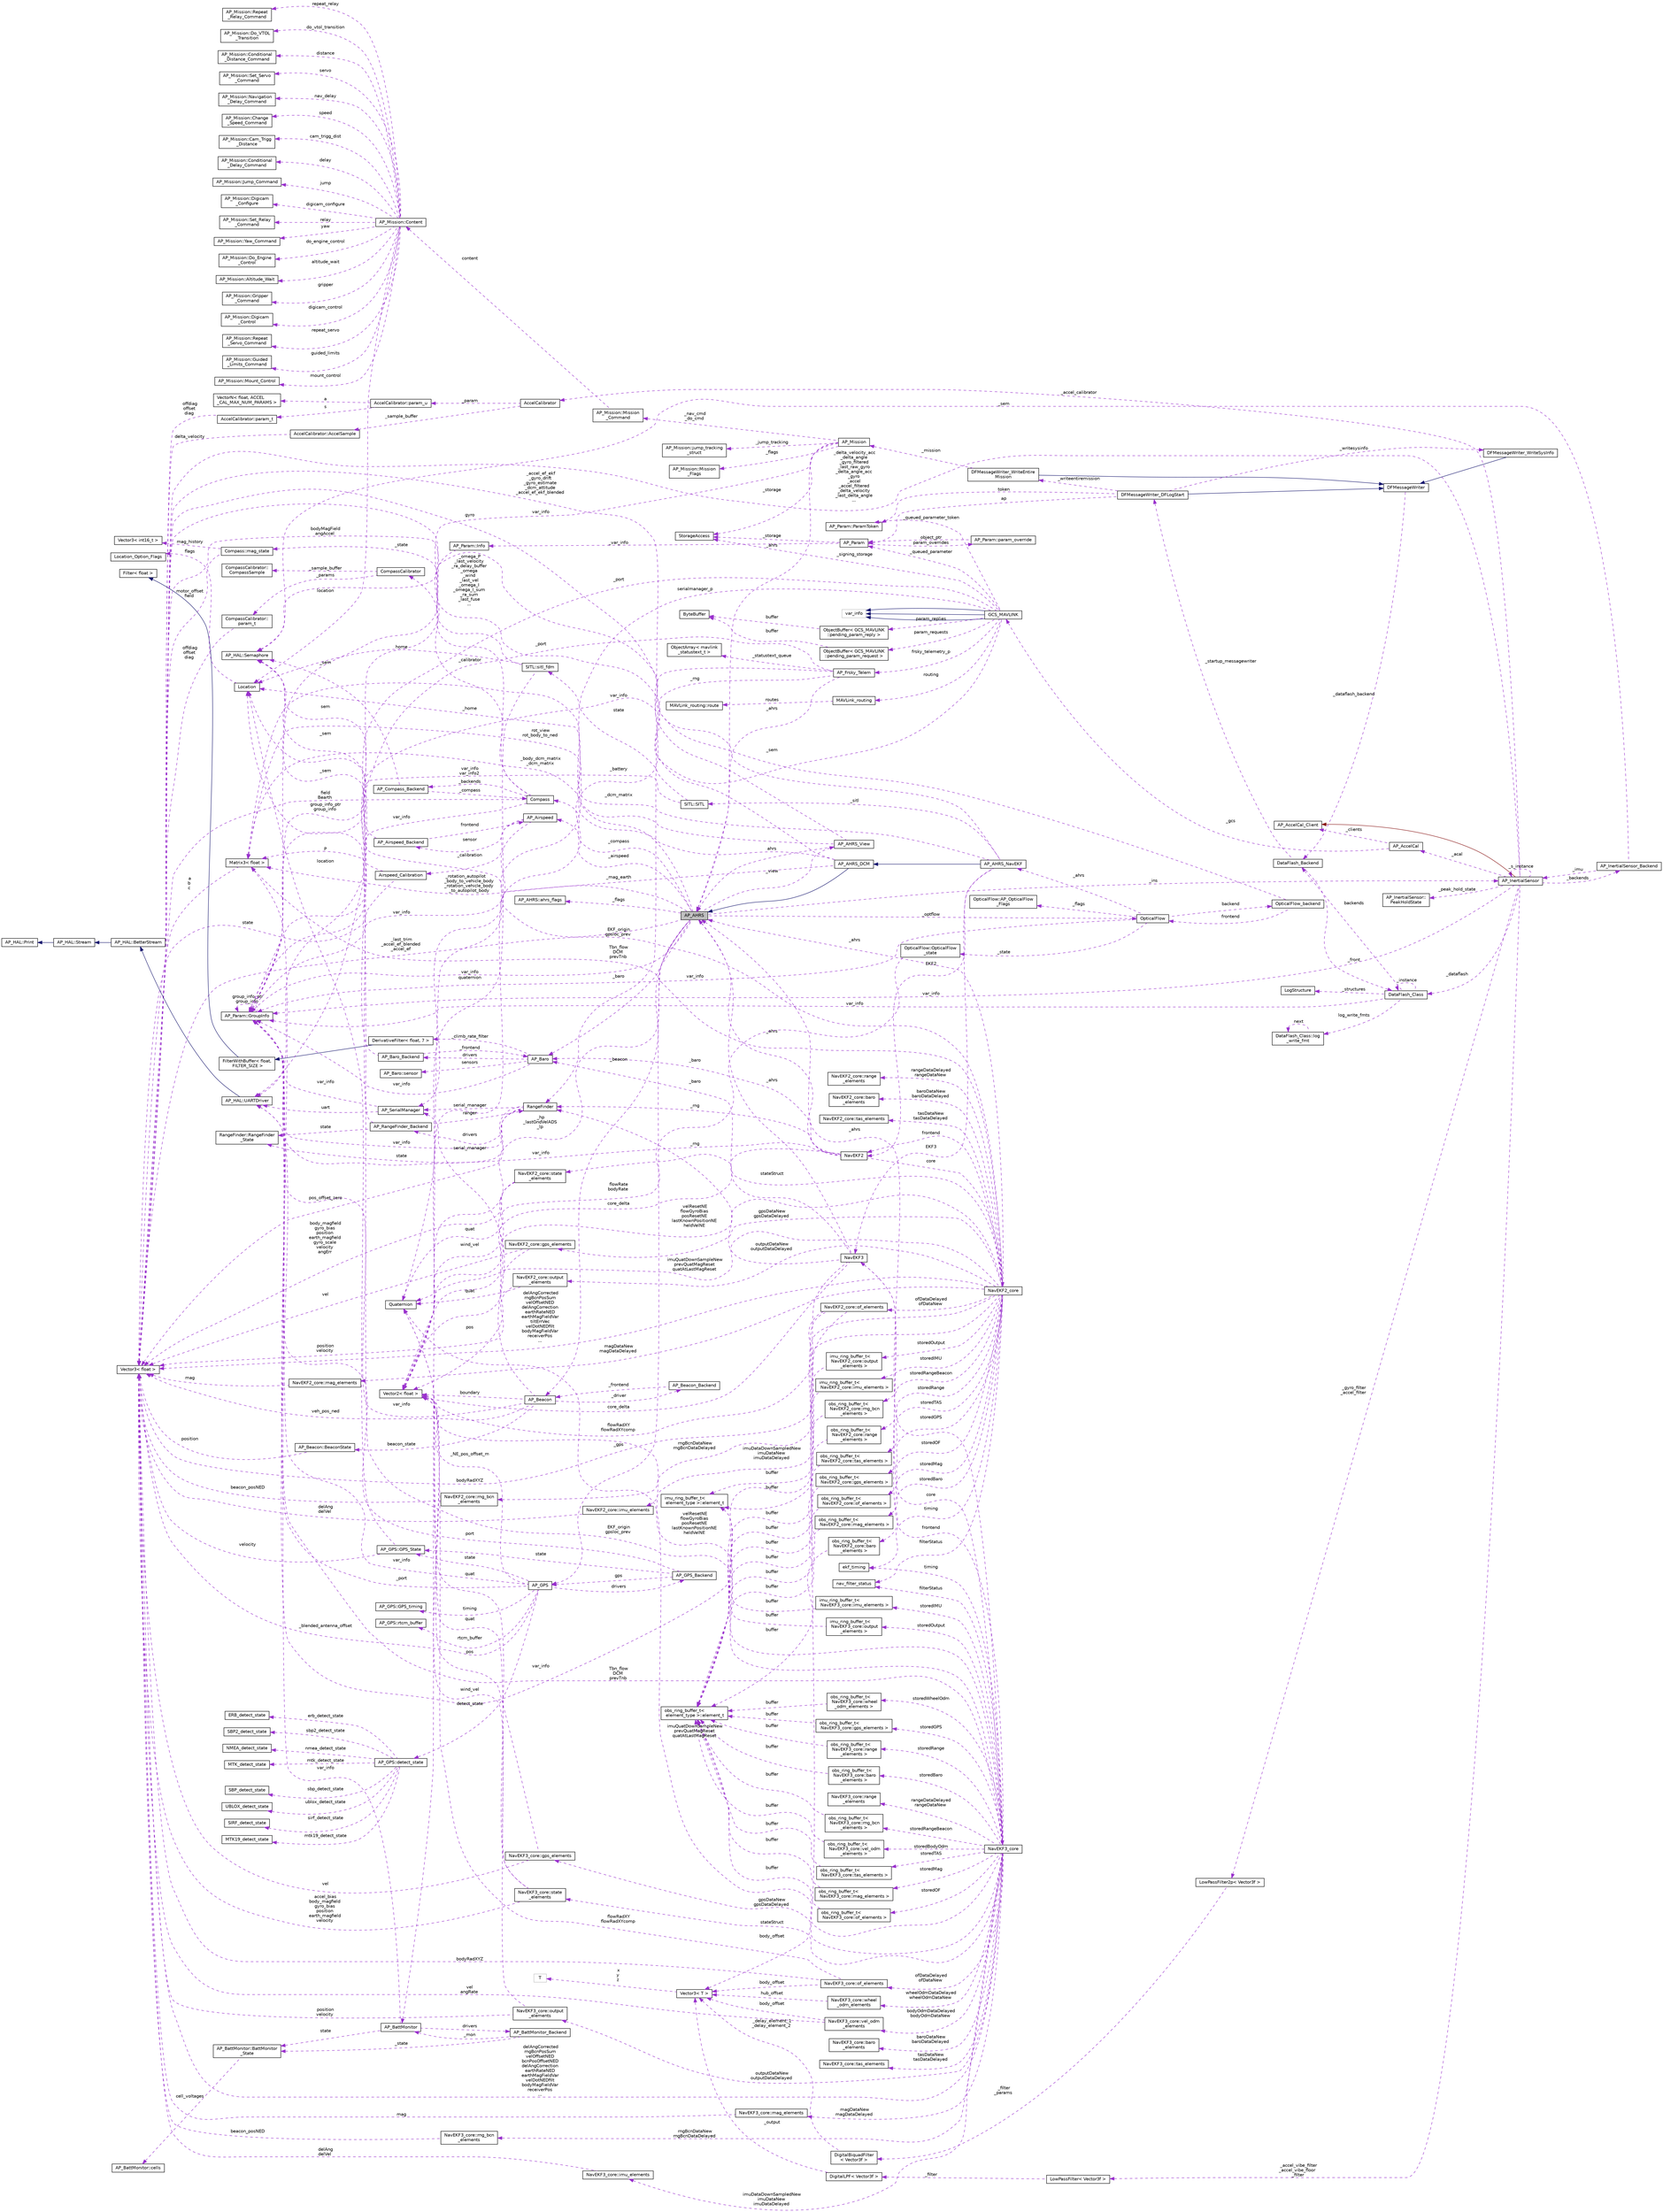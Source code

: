 digraph "AP_AHRS"
{
 // INTERACTIVE_SVG=YES
  edge [fontname="Helvetica",fontsize="10",labelfontname="Helvetica",labelfontsize="10"];
  node [fontname="Helvetica",fontsize="10",shape=record];
  rankdir="LR";
  Node1 [label="AP_AHRS",height=0.2,width=0.4,color="black", fillcolor="grey75", style="filled", fontcolor="black"];
  Node2 -> Node1 [dir="back",color="darkorchid3",fontsize="10",style="dashed",label=" _rotation_autopilot\l_body_to_vehicle_body\n_rotation_vehicle_body\l_to_autopilot_body" ,fontname="Helvetica"];
  Node2 [label="Matrix3\< float \>",height=0.2,width=0.4,color="black", fillcolor="white", style="filled",URL="$classMatrix3.html"];
  Node3 -> Node2 [dir="back",color="darkorchid3",fontsize="10",style="dashed",label=" a\nb\nc" ,fontname="Helvetica"];
  Node3 [label="Vector3\< float \>",height=0.2,width=0.4,color="black", fillcolor="white", style="filled",URL="$classVector3.html"];
  Node4 -> Node1 [dir="back",color="darkorchid3",fontsize="10",style="dashed",label=" _flags" ,fontname="Helvetica"];
  Node4 [label="AP_AHRS::ahrs_flags",height=0.2,width=0.4,color="black", fillcolor="white", style="filled",URL="$structAP__AHRS_1_1ahrs__flags.html"];
  Node5 -> Node1 [dir="back",color="darkorchid3",fontsize="10",style="dashed",label=" _baro" ,fontname="Helvetica"];
  Node5 [label="AP_Baro",height=0.2,width=0.4,color="black", fillcolor="white", style="filled",URL="$classAP__Baro.html"];
  Node6 -> Node5 [dir="back",color="darkorchid3",fontsize="10",style="dashed",label=" sensors" ,fontname="Helvetica"];
  Node6 [label="AP_Baro::sensor",height=0.2,width=0.4,color="black", fillcolor="white", style="filled",URL="$structAP__Baro_1_1sensor.html"];
  Node7 -> Node5 [dir="back",color="darkorchid3",fontsize="10",style="dashed",label=" _climb_rate_filter" ,fontname="Helvetica"];
  Node7 [label="DerivativeFilter\< float, 7 \>",height=0.2,width=0.4,color="black", fillcolor="white", style="filled",URL="$classDerivativeFilter.html"];
  Node8 -> Node7 [dir="back",color="midnightblue",fontsize="10",style="solid",fontname="Helvetica"];
  Node8 [label="FilterWithBuffer\< float,\l FILTER_SIZE \>",height=0.2,width=0.4,color="black", fillcolor="white", style="filled",URL="$classFilterWithBuffer.html"];
  Node9 -> Node8 [dir="back",color="midnightblue",fontsize="10",style="solid",fontname="Helvetica"];
  Node9 [label="Filter\< float \>",height=0.2,width=0.4,color="black", fillcolor="white", style="filled",URL="$classFilter.html"];
  Node10 -> Node5 [dir="back",color="darkorchid3",fontsize="10",style="dashed",label=" var_info" ,fontname="Helvetica"];
  Node10 [label="AP_Param::GroupInfo",height=0.2,width=0.4,color="black", fillcolor="white", style="filled",URL="$structAP__Param_1_1GroupInfo.html"];
  Node10 -> Node10 [dir="back",color="darkorchid3",fontsize="10",style="dashed",label=" group_info_ptr\ngroup_info" ,fontname="Helvetica"];
  Node11 -> Node5 [dir="back",color="darkorchid3",fontsize="10",style="dashed",label=" drivers" ,fontname="Helvetica"];
  Node11 [label="AP_Baro_Backend",height=0.2,width=0.4,color="black", fillcolor="white", style="filled",URL="$classAP__Baro__Backend.html"];
  Node5 -> Node11 [dir="back",color="darkorchid3",fontsize="10",style="dashed",label=" _frontend" ,fontname="Helvetica"];
  Node12 -> Node11 [dir="back",color="darkorchid3",fontsize="10",style="dashed",label=" _sem" ,fontname="Helvetica"];
  Node12 [label="AP_HAL::Semaphore",height=0.2,width=0.4,color="black", fillcolor="white", style="filled",URL="$classAP__HAL_1_1Semaphore.html"];
  Node13 -> Node1 [dir="back",color="darkorchid3",fontsize="10",style="dashed",label=" _optflow" ,fontname="Helvetica"];
  Node13 [label="OpticalFlow",height=0.2,width=0.4,color="black", fillcolor="white", style="filled",URL="$classOpticalFlow.html"];
  Node14 -> Node13 [dir="back",color="darkorchid3",fontsize="10",style="dashed",label=" _ahrs" ,fontname="Helvetica"];
  Node14 [label="AP_AHRS_NavEKF",height=0.2,width=0.4,color="black", fillcolor="white", style="filled",URL="$classAP__AHRS__NavEKF.html"];
  Node15 -> Node14 [dir="back",color="midnightblue",fontsize="10",style="solid",fontname="Helvetica"];
  Node15 [label="AP_AHRS_DCM",height=0.2,width=0.4,color="black", fillcolor="white", style="filled",URL="$classAP__AHRS__DCM.html"];
  Node1 -> Node15 [dir="back",color="midnightblue",fontsize="10",style="solid",fontname="Helvetica"];
  Node2 -> Node15 [dir="back",color="darkorchid3",fontsize="10",style="dashed",label=" _body_dcm_matrix\n_dcm_matrix" ,fontname="Helvetica"];
  Node3 -> Node15 [dir="back",color="darkorchid3",fontsize="10",style="dashed",label=" _omega_P\n_last_velocity\n_ra_delay_buffer\n_omega\n_wind\n_last_vel\n_omega_I\n_omega_I_sum\n_ra_sum\n_last_fuse\n..." ,fontname="Helvetica"];
  Node16 -> Node15 [dir="back",color="darkorchid3",fontsize="10",style="dashed",label=" _mag_earth" ,fontname="Helvetica"];
  Node16 [label="Vector2\< float \>",height=0.2,width=0.4,color="black", fillcolor="white", style="filled",URL="$structVector2.html"];
  Node2 -> Node14 [dir="back",color="darkorchid3",fontsize="10",style="dashed",label=" _dcm_matrix" ,fontname="Helvetica"];
  Node17 -> Node14 [dir="back",color="darkorchid3",fontsize="10",style="dashed",label=" EKF2" ,fontname="Helvetica"];
  Node17 [label="NavEKF2",height=0.2,width=0.4,color="black", fillcolor="white", style="filled",URL="$classNavEKF2.html"];
  Node5 -> Node17 [dir="back",color="darkorchid3",fontsize="10",style="dashed",label=" _baro" ,fontname="Helvetica"];
  Node10 -> Node17 [dir="back",color="darkorchid3",fontsize="10",style="dashed",label=" var_info" ,fontname="Helvetica"];
  Node16 -> Node17 [dir="back",color="darkorchid3",fontsize="10",style="dashed",label=" core_delta" ,fontname="Helvetica"];
  Node18 -> Node17 [dir="back",color="darkorchid3",fontsize="10",style="dashed",label=" _rng" ,fontname="Helvetica"];
  Node18 [label="RangeFinder",height=0.2,width=0.4,color="black", fillcolor="white", style="filled",URL="$classRangeFinder.html"];
  Node19 -> Node18 [dir="back",color="darkorchid3",fontsize="10",style="dashed",label=" serial_manager" ,fontname="Helvetica"];
  Node19 [label="AP_SerialManager",height=0.2,width=0.4,color="black", fillcolor="white", style="filled",URL="$classAP__SerialManager.html"];
  Node20 -> Node19 [dir="back",color="darkorchid3",fontsize="10",style="dashed",label=" uart" ,fontname="Helvetica"];
  Node20 [label="AP_HAL::UARTDriver",height=0.2,width=0.4,color="black", fillcolor="white", style="filled",URL="$classAP__HAL_1_1UARTDriver.html"];
  Node21 -> Node20 [dir="back",color="midnightblue",fontsize="10",style="solid",fontname="Helvetica"];
  Node21 [label="AP_HAL::BetterStream",height=0.2,width=0.4,color="black", fillcolor="white", style="filled",URL="$classAP__HAL_1_1BetterStream.html"];
  Node22 -> Node21 [dir="back",color="midnightblue",fontsize="10",style="solid",fontname="Helvetica"];
  Node22 [label="AP_HAL::Stream",height=0.2,width=0.4,color="black", fillcolor="white", style="filled",URL="$classAP__HAL_1_1Stream.html"];
  Node23 -> Node22 [dir="back",color="midnightblue",fontsize="10",style="solid",fontname="Helvetica"];
  Node23 [label="AP_HAL::Print",height=0.2,width=0.4,color="black", fillcolor="white", style="filled",URL="$classAP__HAL_1_1Print.html"];
  Node10 -> Node19 [dir="back",color="darkorchid3",fontsize="10",style="dashed",label=" var_info" ,fontname="Helvetica"];
  Node24 -> Node18 [dir="back",color="darkorchid3",fontsize="10",style="dashed",label=" state" ,fontname="Helvetica"];
  Node24 [label="RangeFinder::RangeFinder\l_State",height=0.2,width=0.4,color="black", fillcolor="white", style="filled",URL="$structRangeFinder_1_1RangeFinder__State.html"];
  Node10 -> Node18 [dir="back",color="darkorchid3",fontsize="10",style="dashed",label=" var_info" ,fontname="Helvetica"];
  Node3 -> Node18 [dir="back",color="darkorchid3",fontsize="10",style="dashed",label=" pos_offset_zero" ,fontname="Helvetica"];
  Node25 -> Node18 [dir="back",color="darkorchid3",fontsize="10",style="dashed",label=" drivers" ,fontname="Helvetica"];
  Node25 [label="AP_RangeFinder_Backend",height=0.2,width=0.4,color="black", fillcolor="white", style="filled",URL="$classAP__RangeFinder__Backend.html"];
  Node24 -> Node25 [dir="back",color="darkorchid3",fontsize="10",style="dashed",label=" state" ,fontname="Helvetica"];
  Node12 -> Node25 [dir="back",color="darkorchid3",fontsize="10",style="dashed",label=" _sem" ,fontname="Helvetica"];
  Node18 -> Node25 [dir="back",color="darkorchid3",fontsize="10",style="dashed",label=" ranger" ,fontname="Helvetica"];
  Node1 -> Node17 [dir="back",color="darkorchid3",fontsize="10",style="dashed",label=" _ahrs" ,fontname="Helvetica"];
  Node26 -> Node17 [dir="back",color="darkorchid3",fontsize="10",style="dashed",label=" core" ,fontname="Helvetica"];
  Node26 [label="NavEKF2_core",height=0.2,width=0.4,color="black", fillcolor="white", style="filled",URL="$classNavEKF2__core.html"];
  Node27 -> Node26 [dir="back",color="darkorchid3",fontsize="10",style="dashed",label=" magDataNew\nmagDataDelayed" ,fontname="Helvetica"];
  Node27 [label="NavEKF2_core::mag_elements",height=0.2,width=0.4,color="black", fillcolor="white", style="filled",URL="$structNavEKF2__core_1_1mag__elements.html"];
  Node3 -> Node27 [dir="back",color="darkorchid3",fontsize="10",style="dashed",label=" mag" ,fontname="Helvetica"];
  Node2 -> Node26 [dir="back",color="darkorchid3",fontsize="10",style="dashed",label=" Tbn_flow\nDCM\nprevTnb" ,fontname="Helvetica"];
  Node17 -> Node26 [dir="back",color="darkorchid3",fontsize="10",style="dashed",label=" frontend" ,fontname="Helvetica"];
  Node28 -> Node26 [dir="back",color="darkorchid3",fontsize="10",style="dashed",label=" baroDataNew\nbaroDataDelayed" ,fontname="Helvetica"];
  Node28 [label="NavEKF2_core::baro\l_elements",height=0.2,width=0.4,color="black", fillcolor="white", style="filled",URL="$structNavEKF2__core_1_1baro__elements.html"];
  Node29 -> Node26 [dir="back",color="darkorchid3",fontsize="10",style="dashed",label=" storedIMU" ,fontname="Helvetica"];
  Node29 [label="imu_ring_buffer_t\<\l NavEKF2_core::imu_elements \>",height=0.2,width=0.4,color="black", fillcolor="white", style="filled",URL="$classimu__ring__buffer__t.html"];
  Node30 -> Node29 [dir="back",color="darkorchid3",fontsize="10",style="dashed",label=" buffer" ,fontname="Helvetica"];
  Node30 [label="imu_ring_buffer_t\<\l element_type \>::element_t",height=0.2,width=0.4,color="black", fillcolor="white", style="filled",URL="$structimu__ring__buffer__t_1_1element__t.html"];
  Node31 -> Node26 [dir="back",color="darkorchid3",fontsize="10",style="dashed",label=" rngBcnDataNew\nrngBcnDataDelayed" ,fontname="Helvetica"];
  Node31 [label="NavEKF2_core::rng_bcn\l_elements",height=0.2,width=0.4,color="black", fillcolor="white", style="filled",URL="$structNavEKF2__core_1_1rng__bcn__elements.html"];
  Node3 -> Node31 [dir="back",color="darkorchid3",fontsize="10",style="dashed",label=" beacon_posNED" ,fontname="Helvetica"];
  Node32 -> Node26 [dir="back",color="darkorchid3",fontsize="10",style="dashed",label=" ofDataDelayed\nofDataNew" ,fontname="Helvetica"];
  Node32 [label="NavEKF2_core::of_elements",height=0.2,width=0.4,color="black", fillcolor="white", style="filled",URL="$structNavEKF2__core_1_1of__elements.html"];
  Node3 -> Node32 [dir="back",color="darkorchid3",fontsize="10",style="dashed",label=" bodyRadXYZ" ,fontname="Helvetica"];
  Node33 -> Node32 [dir="back",color="darkorchid3",fontsize="10",style="dashed",label=" body_offset" ,fontname="Helvetica"];
  Node33 [label="Vector3\< T \>",height=0.2,width=0.4,color="black", fillcolor="white", style="filled",URL="$classVector3.html"];
  Node34 -> Node33 [dir="back",color="darkorchid3",fontsize="10",style="dashed",label=" x\ny\nz" ,fontname="Helvetica"];
  Node34 [label="T",height=0.2,width=0.4,color="grey75", fillcolor="white", style="filled"];
  Node16 -> Node32 [dir="back",color="darkorchid3",fontsize="10",style="dashed",label=" flowRadXY\nflowRadXYcomp" ,fontname="Helvetica"];
  Node35 -> Node26 [dir="back",color="darkorchid3",fontsize="10",style="dashed",label=" storedGPS" ,fontname="Helvetica"];
  Node35 [label="obs_ring_buffer_t\<\l NavEKF2_core::gps_elements \>",height=0.2,width=0.4,color="black", fillcolor="white", style="filled",URL="$classobs__ring__buffer__t.html"];
  Node36 -> Node35 [dir="back",color="darkorchid3",fontsize="10",style="dashed",label=" buffer" ,fontname="Helvetica"];
  Node36 [label="obs_ring_buffer_t\<\l element_type \>::element_t",height=0.2,width=0.4,color="black", fillcolor="white", style="filled",URL="$structobs__ring__buffer__t_1_1element__t.html"];
  Node37 -> Node26 [dir="back",color="darkorchid3",fontsize="10",style="dashed",label=" timing" ,fontname="Helvetica"];
  Node37 [label="ekf_timing",height=0.2,width=0.4,color="black", fillcolor="white", style="filled",URL="$structekf__timing.html"];
  Node38 -> Node26 [dir="back",color="darkorchid3",fontsize="10",style="dashed",label=" tasDataNew\ntasDataDelayed" ,fontname="Helvetica"];
  Node38 [label="NavEKF2_core::tas_elements",height=0.2,width=0.4,color="black", fillcolor="white", style="filled",URL="$structNavEKF2__core_1_1tas__elements.html"];
  Node39 -> Node26 [dir="back",color="darkorchid3",fontsize="10",style="dashed",label=" imuQuatDownSampleNew\nprevQuatMagReset\nquatAtLastMagReset" ,fontname="Helvetica"];
  Node39 [label="Quaternion",height=0.2,width=0.4,color="black", fillcolor="white", style="filled",URL="$classQuaternion.html"];
  Node40 -> Node26 [dir="back",color="darkorchid3",fontsize="10",style="dashed",label=" stateStruct" ,fontname="Helvetica"];
  Node40 [label="NavEKF2_core::state\l_elements",height=0.2,width=0.4,color="black", fillcolor="white", style="filled",URL="$structNavEKF2__core_1_1state__elements.html"];
  Node39 -> Node40 [dir="back",color="darkorchid3",fontsize="10",style="dashed",label=" quat" ,fontname="Helvetica"];
  Node3 -> Node40 [dir="back",color="darkorchid3",fontsize="10",style="dashed",label=" body_magfield\ngyro_bias\nposition\nearth_magfield\ngyro_scale\nvelocity\nangErr" ,fontname="Helvetica"];
  Node16 -> Node40 [dir="back",color="darkorchid3",fontsize="10",style="dashed",label=" wind_vel" ,fontname="Helvetica"];
  Node41 -> Node26 [dir="back",color="darkorchid3",fontsize="10",style="dashed",label=" storedOF" ,fontname="Helvetica"];
  Node41 [label="obs_ring_buffer_t\<\l NavEKF2_core::of_elements \>",height=0.2,width=0.4,color="black", fillcolor="white", style="filled",URL="$classobs__ring__buffer__t.html"];
  Node36 -> Node41 [dir="back",color="darkorchid3",fontsize="10",style="dashed",label=" buffer" ,fontname="Helvetica"];
  Node42 -> Node26 [dir="back",color="darkorchid3",fontsize="10",style="dashed",label=" imuDataDownSampledNew\nimuDataNew\nimuDataDelayed" ,fontname="Helvetica"];
  Node42 [label="NavEKF2_core::imu_elements",height=0.2,width=0.4,color="black", fillcolor="white", style="filled",URL="$structNavEKF2__core_1_1imu__elements.html"];
  Node3 -> Node42 [dir="back",color="darkorchid3",fontsize="10",style="dashed",label=" delAng\ndelVel" ,fontname="Helvetica"];
  Node3 -> Node26 [dir="back",color="darkorchid3",fontsize="10",style="dashed",label=" delAngCorrected\nrngBcnPosSum\nvelOffsetNED\ndelAngCorrection\nearthRateNED\nearthMagFieldVar\ntiltErrVec\nvelDotNEDfilt\nbodyMagFieldVar\nreceiverPos\n..." ,fontname="Helvetica"];
  Node43 -> Node26 [dir="back",color="darkorchid3",fontsize="10",style="dashed",label=" filterStatus" ,fontname="Helvetica"];
  Node43 [label="nav_filter_status",height=0.2,width=0.4,color="black", fillcolor="white", style="filled",URL="$unionnav__filter__status.html"];
  Node44 -> Node26 [dir="back",color="darkorchid3",fontsize="10",style="dashed",label=" outputDataNew\noutputDataDelayed" ,fontname="Helvetica"];
  Node44 [label="NavEKF2_core::output\l_elements",height=0.2,width=0.4,color="black", fillcolor="white", style="filled",URL="$structNavEKF2__core_1_1output__elements.html"];
  Node39 -> Node44 [dir="back",color="darkorchid3",fontsize="10",style="dashed",label=" quat" ,fontname="Helvetica"];
  Node3 -> Node44 [dir="back",color="darkorchid3",fontsize="10",style="dashed",label=" position\nvelocity" ,fontname="Helvetica"];
  Node45 -> Node26 [dir="back",color="darkorchid3",fontsize="10",style="dashed",label=" gpsDataNew\ngpsDataDelayed" ,fontname="Helvetica"];
  Node45 [label="NavEKF2_core::gps_elements",height=0.2,width=0.4,color="black", fillcolor="white", style="filled",URL="$structNavEKF2__core_1_1gps__elements.html"];
  Node3 -> Node45 [dir="back",color="darkorchid3",fontsize="10",style="dashed",label=" vel" ,fontname="Helvetica"];
  Node16 -> Node45 [dir="back",color="darkorchid3",fontsize="10",style="dashed",label=" pos" ,fontname="Helvetica"];
  Node16 -> Node26 [dir="back",color="darkorchid3",fontsize="10",style="dashed",label=" velResetNE\nflowGyroBias\nposResetNE\nlastKnownPositionNE\nheldVelNE" ,fontname="Helvetica"];
  Node46 -> Node26 [dir="back",color="darkorchid3",fontsize="10",style="dashed",label=" storedBaro" ,fontname="Helvetica"];
  Node46 [label="obs_ring_buffer_t\<\l NavEKF2_core::baro\l_elements \>",height=0.2,width=0.4,color="black", fillcolor="white", style="filled",URL="$classobs__ring__buffer__t.html"];
  Node36 -> Node46 [dir="back",color="darkorchid3",fontsize="10",style="dashed",label=" buffer" ,fontname="Helvetica"];
  Node47 -> Node26 [dir="back",color="darkorchid3",fontsize="10",style="dashed",label=" storedRangeBeacon" ,fontname="Helvetica"];
  Node47 [label="obs_ring_buffer_t\<\l NavEKF2_core::rng_bcn\l_elements \>",height=0.2,width=0.4,color="black", fillcolor="white", style="filled",URL="$classobs__ring__buffer__t.html"];
  Node36 -> Node47 [dir="back",color="darkorchid3",fontsize="10",style="dashed",label=" buffer" ,fontname="Helvetica"];
  Node48 -> Node26 [dir="back",color="darkorchid3",fontsize="10",style="dashed",label=" storedRange" ,fontname="Helvetica"];
  Node48 [label="obs_ring_buffer_t\<\l NavEKF2_core::range\l_elements \>",height=0.2,width=0.4,color="black", fillcolor="white", style="filled",URL="$classobs__ring__buffer__t.html"];
  Node36 -> Node48 [dir="back",color="darkorchid3",fontsize="10",style="dashed",label=" buffer" ,fontname="Helvetica"];
  Node49 -> Node26 [dir="back",color="darkorchid3",fontsize="10",style="dashed",label=" storedTAS" ,fontname="Helvetica"];
  Node49 [label="obs_ring_buffer_t\<\l NavEKF2_core::tas_elements \>",height=0.2,width=0.4,color="black", fillcolor="white", style="filled",URL="$classobs__ring__buffer__t.html"];
  Node36 -> Node49 [dir="back",color="darkorchid3",fontsize="10",style="dashed",label=" buffer" ,fontname="Helvetica"];
  Node1 -> Node26 [dir="back",color="darkorchid3",fontsize="10",style="dashed",label=" _ahrs" ,fontname="Helvetica"];
  Node50 -> Node26 [dir="back",color="darkorchid3",fontsize="10",style="dashed",label=" storedMag" ,fontname="Helvetica"];
  Node50 [label="obs_ring_buffer_t\<\l NavEKF2_core::mag_elements \>",height=0.2,width=0.4,color="black", fillcolor="white", style="filled",URL="$classobs__ring__buffer__t.html"];
  Node36 -> Node50 [dir="back",color="darkorchid3",fontsize="10",style="dashed",label=" buffer" ,fontname="Helvetica"];
  Node51 -> Node26 [dir="back",color="darkorchid3",fontsize="10",style="dashed",label=" rangeDataDelayed\nrangeDataNew" ,fontname="Helvetica"];
  Node51 [label="NavEKF2_core::range\l_elements",height=0.2,width=0.4,color="black", fillcolor="white", style="filled",URL="$structNavEKF2__core_1_1range__elements.html"];
  Node52 -> Node26 [dir="back",color="darkorchid3",fontsize="10",style="dashed",label=" EKF_origin\ngpsloc_prev" ,fontname="Helvetica"];
  Node52 [label="Location",height=0.2,width=0.4,color="black", fillcolor="white", style="filled",URL="$structLocation.html"];
  Node53 -> Node52 [dir="back",color="darkorchid3",fontsize="10",style="dashed",label=" flags" ,fontname="Helvetica"];
  Node53 [label="Location_Option_Flags",height=0.2,width=0.4,color="black", fillcolor="white", style="filled",URL="$structLocation__Option__Flags.html"];
  Node54 -> Node26 [dir="back",color="darkorchid3",fontsize="10",style="dashed",label=" storedOutput" ,fontname="Helvetica"];
  Node54 [label="imu_ring_buffer_t\<\l NavEKF2_core::output\l_elements \>",height=0.2,width=0.4,color="black", fillcolor="white", style="filled",URL="$classimu__ring__buffer__t.html"];
  Node30 -> Node54 [dir="back",color="darkorchid3",fontsize="10",style="dashed",label=" buffer" ,fontname="Helvetica"];
  Node55 -> Node14 [dir="back",color="darkorchid3",fontsize="10",style="dashed",label=" EKF3" ,fontname="Helvetica"];
  Node55 [label="NavEKF3",height=0.2,width=0.4,color="black", fillcolor="white", style="filled",URL="$classNavEKF3.html"];
  Node56 -> Node55 [dir="back",color="darkorchid3",fontsize="10",style="dashed",label=" core" ,fontname="Helvetica"];
  Node56 [label="NavEKF3_core",height=0.2,width=0.4,color="black", fillcolor="white", style="filled",URL="$classNavEKF3__core.html"];
  Node57 -> Node56 [dir="back",color="darkorchid3",fontsize="10",style="dashed",label=" storedMag" ,fontname="Helvetica"];
  Node57 [label="obs_ring_buffer_t\<\l NavEKF3_core::mag_elements \>",height=0.2,width=0.4,color="black", fillcolor="white", style="filled",URL="$classobs__ring__buffer__t.html"];
  Node36 -> Node57 [dir="back",color="darkorchid3",fontsize="10",style="dashed",label=" buffer" ,fontname="Helvetica"];
  Node58 -> Node56 [dir="back",color="darkorchid3",fontsize="10",style="dashed",label=" outputDataNew\noutputDataDelayed" ,fontname="Helvetica"];
  Node58 [label="NavEKF3_core::output\l_elements",height=0.2,width=0.4,color="black", fillcolor="white", style="filled",URL="$structNavEKF3__core_1_1output__elements.html"];
  Node39 -> Node58 [dir="back",color="darkorchid3",fontsize="10",style="dashed",label=" quat" ,fontname="Helvetica"];
  Node3 -> Node58 [dir="back",color="darkorchid3",fontsize="10",style="dashed",label=" position\nvelocity" ,fontname="Helvetica"];
  Node59 -> Node56 [dir="back",color="darkorchid3",fontsize="10",style="dashed",label=" gpsDataNew\ngpsDataDelayed" ,fontname="Helvetica"];
  Node59 [label="NavEKF3_core::gps_elements",height=0.2,width=0.4,color="black", fillcolor="white", style="filled",URL="$structNavEKF3__core_1_1gps__elements.html"];
  Node3 -> Node59 [dir="back",color="darkorchid3",fontsize="10",style="dashed",label=" vel" ,fontname="Helvetica"];
  Node16 -> Node59 [dir="back",color="darkorchid3",fontsize="10",style="dashed",label=" pos" ,fontname="Helvetica"];
  Node2 -> Node56 [dir="back",color="darkorchid3",fontsize="10",style="dashed",label=" Tbn_flow\nDCM\nprevTnb" ,fontname="Helvetica"];
  Node55 -> Node56 [dir="back",color="darkorchid3",fontsize="10",style="dashed",label=" frontend" ,fontname="Helvetica"];
  Node60 -> Node56 [dir="back",color="darkorchid3",fontsize="10",style="dashed",label=" storedOF" ,fontname="Helvetica"];
  Node60 [label="obs_ring_buffer_t\<\l NavEKF3_core::of_elements \>",height=0.2,width=0.4,color="black", fillcolor="white", style="filled",URL="$classobs__ring__buffer__t.html"];
  Node36 -> Node60 [dir="back",color="darkorchid3",fontsize="10",style="dashed",label=" buffer" ,fontname="Helvetica"];
  Node37 -> Node56 [dir="back",color="darkorchid3",fontsize="10",style="dashed",label=" timing" ,fontname="Helvetica"];
  Node61 -> Node56 [dir="back",color="darkorchid3",fontsize="10",style="dashed",label=" wheelOdmDataDelayed\nwheelOdmDataNew" ,fontname="Helvetica"];
  Node61 [label="NavEKF3_core::wheel\l_odm_elements",height=0.2,width=0.4,color="black", fillcolor="white", style="filled",URL="$structNavEKF3__core_1_1wheel__odm__elements.html"];
  Node33 -> Node61 [dir="back",color="darkorchid3",fontsize="10",style="dashed",label=" hub_offset" ,fontname="Helvetica"];
  Node62 -> Node56 [dir="back",color="darkorchid3",fontsize="10",style="dashed",label=" bodyOdmDataDelayed\nbodyOdmDataNew" ,fontname="Helvetica"];
  Node62 [label="NavEKF3_core::vel_odm\l_elements",height=0.2,width=0.4,color="black", fillcolor="white", style="filled",URL="$structNavEKF3__core_1_1vel__odm__elements.html"];
  Node3 -> Node62 [dir="back",color="darkorchid3",fontsize="10",style="dashed",label=" vel\nangRate" ,fontname="Helvetica"];
  Node33 -> Node62 [dir="back",color="darkorchid3",fontsize="10",style="dashed",label=" body_offset" ,fontname="Helvetica"];
  Node39 -> Node56 [dir="back",color="darkorchid3",fontsize="10",style="dashed",label=" imuQuatDownSampleNew\nprevQuatMagReset\nquatAtLastMagReset" ,fontname="Helvetica"];
  Node63 -> Node56 [dir="back",color="darkorchid3",fontsize="10",style="dashed",label=" storedWheelOdm" ,fontname="Helvetica"];
  Node63 [label="obs_ring_buffer_t\<\l NavEKF3_core::wheel\l_odm_elements \>",height=0.2,width=0.4,color="black", fillcolor="white", style="filled",URL="$classobs__ring__buffer__t.html"];
  Node36 -> Node63 [dir="back",color="darkorchid3",fontsize="10",style="dashed",label=" buffer" ,fontname="Helvetica"];
  Node3 -> Node56 [dir="back",color="darkorchid3",fontsize="10",style="dashed",label=" delAngCorrected\nrngBcnPosSum\nvelOffsetNED\nbcnPosOffsetNED\ndelAngCorrection\nearthRateNED\nearthMagFieldVar\nvelDotNEDfilt\nbodyMagFieldVar\nreceiverPos\n..." ,fontname="Helvetica"];
  Node43 -> Node56 [dir="back",color="darkorchid3",fontsize="10",style="dashed",label=" filterStatus" ,fontname="Helvetica"];
  Node64 -> Node56 [dir="back",color="darkorchid3",fontsize="10",style="dashed",label=" magDataNew\nmagDataDelayed" ,fontname="Helvetica"];
  Node64 [label="NavEKF3_core::mag_elements",height=0.2,width=0.4,color="black", fillcolor="white", style="filled",URL="$structNavEKF3__core_1_1mag__elements.html"];
  Node3 -> Node64 [dir="back",color="darkorchid3",fontsize="10",style="dashed",label=" mag" ,fontname="Helvetica"];
  Node16 -> Node56 [dir="back",color="darkorchid3",fontsize="10",style="dashed",label=" velResetNE\nflowGyroBias\nposResetNE\nlastKnownPositionNE\nheldVelNE" ,fontname="Helvetica"];
  Node65 -> Node56 [dir="back",color="darkorchid3",fontsize="10",style="dashed",label=" storedGPS" ,fontname="Helvetica"];
  Node65 [label="obs_ring_buffer_t\<\l NavEKF3_core::gps_elements \>",height=0.2,width=0.4,color="black", fillcolor="white", style="filled",URL="$classobs__ring__buffer__t.html"];
  Node36 -> Node65 [dir="back",color="darkorchid3",fontsize="10",style="dashed",label=" buffer" ,fontname="Helvetica"];
  Node66 -> Node56 [dir="back",color="darkorchid3",fontsize="10",style="dashed",label=" stateStruct" ,fontname="Helvetica"];
  Node66 [label="NavEKF3_core::state\l_elements",height=0.2,width=0.4,color="black", fillcolor="white", style="filled",URL="$structNavEKF3__core_1_1state__elements.html"];
  Node39 -> Node66 [dir="back",color="darkorchid3",fontsize="10",style="dashed",label=" quat" ,fontname="Helvetica"];
  Node3 -> Node66 [dir="back",color="darkorchid3",fontsize="10",style="dashed",label=" accel_bias\nbody_magfield\ngyro_bias\nposition\nearth_magfield\nvelocity" ,fontname="Helvetica"];
  Node16 -> Node66 [dir="back",color="darkorchid3",fontsize="10",style="dashed",label=" wind_vel" ,fontname="Helvetica"];
  Node67 -> Node56 [dir="back",color="darkorchid3",fontsize="10",style="dashed",label=" storedRange" ,fontname="Helvetica"];
  Node67 [label="obs_ring_buffer_t\<\l NavEKF3_core::range\l_elements \>",height=0.2,width=0.4,color="black", fillcolor="white", style="filled",URL="$classobs__ring__buffer__t.html"];
  Node36 -> Node67 [dir="back",color="darkorchid3",fontsize="10",style="dashed",label=" buffer" ,fontname="Helvetica"];
  Node68 -> Node56 [dir="back",color="darkorchid3",fontsize="10",style="dashed",label=" rngBcnDataNew\nrngBcnDataDelayed" ,fontname="Helvetica"];
  Node68 [label="NavEKF3_core::rng_bcn\l_elements",height=0.2,width=0.4,color="black", fillcolor="white", style="filled",URL="$structNavEKF3__core_1_1rng__bcn__elements.html"];
  Node3 -> Node68 [dir="back",color="darkorchid3",fontsize="10",style="dashed",label=" beacon_posNED" ,fontname="Helvetica"];
  Node69 -> Node56 [dir="back",color="darkorchid3",fontsize="10",style="dashed",label=" baroDataNew\nbaroDataDelayed" ,fontname="Helvetica"];
  Node69 [label="NavEKF3_core::baro\l_elements",height=0.2,width=0.4,color="black", fillcolor="white", style="filled",URL="$structNavEKF3__core_1_1baro__elements.html"];
  Node1 -> Node56 [dir="back",color="darkorchid3",fontsize="10",style="dashed",label=" _ahrs" ,fontname="Helvetica"];
  Node70 -> Node56 [dir="back",color="darkorchid3",fontsize="10",style="dashed",label=" storedBaro" ,fontname="Helvetica"];
  Node70 [label="obs_ring_buffer_t\<\l NavEKF3_core::baro\l_elements \>",height=0.2,width=0.4,color="black", fillcolor="white", style="filled",URL="$classobs__ring__buffer__t.html"];
  Node36 -> Node70 [dir="back",color="darkorchid3",fontsize="10",style="dashed",label=" buffer" ,fontname="Helvetica"];
  Node52 -> Node56 [dir="back",color="darkorchid3",fontsize="10",style="dashed",label=" EKF_origin\ngpsloc_prev" ,fontname="Helvetica"];
  Node71 -> Node56 [dir="back",color="darkorchid3",fontsize="10",style="dashed",label=" tasDataNew\ntasDataDelayed" ,fontname="Helvetica"];
  Node71 [label="NavEKF3_core::tas_elements",height=0.2,width=0.4,color="black", fillcolor="white", style="filled",URL="$structNavEKF3__core_1_1tas__elements.html"];
  Node72 -> Node56 [dir="back",color="darkorchid3",fontsize="10",style="dashed",label=" storedIMU" ,fontname="Helvetica"];
  Node72 [label="imu_ring_buffer_t\<\l NavEKF3_core::imu_elements \>",height=0.2,width=0.4,color="black", fillcolor="white", style="filled",URL="$classimu__ring__buffer__t.html"];
  Node30 -> Node72 [dir="back",color="darkorchid3",fontsize="10",style="dashed",label=" buffer" ,fontname="Helvetica"];
  Node73 -> Node56 [dir="back",color="darkorchid3",fontsize="10",style="dashed",label=" storedRangeBeacon" ,fontname="Helvetica"];
  Node73 [label="obs_ring_buffer_t\<\l NavEKF3_core::rng_bcn\l_elements \>",height=0.2,width=0.4,color="black", fillcolor="white", style="filled",URL="$classobs__ring__buffer__t.html"];
  Node36 -> Node73 [dir="back",color="darkorchid3",fontsize="10",style="dashed",label=" buffer" ,fontname="Helvetica"];
  Node74 -> Node56 [dir="back",color="darkorchid3",fontsize="10",style="dashed",label=" storedBodyOdm" ,fontname="Helvetica"];
  Node74 [label="obs_ring_buffer_t\<\l NavEKF3_core::vel_odm\l_elements \>",height=0.2,width=0.4,color="black", fillcolor="white", style="filled",URL="$classobs__ring__buffer__t.html"];
  Node36 -> Node74 [dir="back",color="darkorchid3",fontsize="10",style="dashed",label=" buffer" ,fontname="Helvetica"];
  Node75 -> Node56 [dir="back",color="darkorchid3",fontsize="10",style="dashed",label=" ofDataDelayed\nofDataNew" ,fontname="Helvetica"];
  Node75 [label="NavEKF3_core::of_elements",height=0.2,width=0.4,color="black", fillcolor="white", style="filled",URL="$structNavEKF3__core_1_1of__elements.html"];
  Node3 -> Node75 [dir="back",color="darkorchid3",fontsize="10",style="dashed",label=" bodyRadXYZ" ,fontname="Helvetica"];
  Node33 -> Node75 [dir="back",color="darkorchid3",fontsize="10",style="dashed",label=" body_offset" ,fontname="Helvetica"];
  Node16 -> Node75 [dir="back",color="darkorchid3",fontsize="10",style="dashed",label=" flowRadXY\nflowRadXYcomp" ,fontname="Helvetica"];
  Node76 -> Node56 [dir="back",color="darkorchid3",fontsize="10",style="dashed",label=" rangeDataDelayed\nrangeDataNew" ,fontname="Helvetica"];
  Node76 [label="NavEKF3_core::range\l_elements",height=0.2,width=0.4,color="black", fillcolor="white", style="filled",URL="$structNavEKF3__core_1_1range__elements.html"];
  Node77 -> Node56 [dir="back",color="darkorchid3",fontsize="10",style="dashed",label=" imuDataDownSampledNew\nimuDataNew\nimuDataDelayed" ,fontname="Helvetica"];
  Node77 [label="NavEKF3_core::imu_elements",height=0.2,width=0.4,color="black", fillcolor="white", style="filled",URL="$structNavEKF3__core_1_1imu__elements.html"];
  Node3 -> Node77 [dir="back",color="darkorchid3",fontsize="10",style="dashed",label=" delAng\ndelVel" ,fontname="Helvetica"];
  Node78 -> Node56 [dir="back",color="darkorchid3",fontsize="10",style="dashed",label=" storedOutput" ,fontname="Helvetica"];
  Node78 [label="imu_ring_buffer_t\<\l NavEKF3_core::output\l_elements \>",height=0.2,width=0.4,color="black", fillcolor="white", style="filled",URL="$classimu__ring__buffer__t.html"];
  Node30 -> Node78 [dir="back",color="darkorchid3",fontsize="10",style="dashed",label=" buffer" ,fontname="Helvetica"];
  Node79 -> Node56 [dir="back",color="darkorchid3",fontsize="10",style="dashed",label=" storedTAS" ,fontname="Helvetica"];
  Node79 [label="obs_ring_buffer_t\<\l NavEKF3_core::tas_elements \>",height=0.2,width=0.4,color="black", fillcolor="white", style="filled",URL="$classobs__ring__buffer__t.html"];
  Node36 -> Node79 [dir="back",color="darkorchid3",fontsize="10",style="dashed",label=" buffer" ,fontname="Helvetica"];
  Node5 -> Node55 [dir="back",color="darkorchid3",fontsize="10",style="dashed",label=" _baro" ,fontname="Helvetica"];
  Node10 -> Node55 [dir="back",color="darkorchid3",fontsize="10",style="dashed",label=" var_info" ,fontname="Helvetica"];
  Node16 -> Node55 [dir="back",color="darkorchid3",fontsize="10",style="dashed",label=" core_delta" ,fontname="Helvetica"];
  Node18 -> Node55 [dir="back",color="darkorchid3",fontsize="10",style="dashed",label=" _rng" ,fontname="Helvetica"];
  Node1 -> Node55 [dir="back",color="darkorchid3",fontsize="10",style="dashed",label=" _ahrs" ,fontname="Helvetica"];
  Node80 -> Node14 [dir="back",color="darkorchid3",fontsize="10",style="dashed",label=" _sitl" ,fontname="Helvetica"];
  Node80 [label="SITL::SITL",height=0.2,width=0.4,color="black", fillcolor="white", style="filled",URL="$classSITL_1_1SITL.html"];
  Node10 -> Node80 [dir="back",color="darkorchid3",fontsize="10",style="dashed",label=" var_info\nvar_info2" ,fontname="Helvetica"];
  Node81 -> Node80 [dir="back",color="darkorchid3",fontsize="10",style="dashed",label=" state" ,fontname="Helvetica"];
  Node81 [label="SITL::sitl_fdm",height=0.2,width=0.4,color="black", fillcolor="white", style="filled",URL="$structSITL_1_1sitl__fdm.html"];
  Node39 -> Node81 [dir="back",color="darkorchid3",fontsize="10",style="dashed",label=" quaternion" ,fontname="Helvetica"];
  Node3 -> Node81 [dir="back",color="darkorchid3",fontsize="10",style="dashed",label=" bodyMagField\nangAccel" ,fontname="Helvetica"];
  Node52 -> Node81 [dir="back",color="darkorchid3",fontsize="10",style="dashed",label=" home" ,fontname="Helvetica"];
  Node3 -> Node14 [dir="back",color="darkorchid3",fontsize="10",style="dashed",label=" _accel_ef_ekf\n_gyro_drift\n_gyro_estimate\n_dcm_attitude\n_accel_ef_ekf_blended" ,fontname="Helvetica"];
  Node10 -> Node13 [dir="back",color="darkorchid3",fontsize="10",style="dashed",label=" var_info" ,fontname="Helvetica"];
  Node82 -> Node13 [dir="back",color="darkorchid3",fontsize="10",style="dashed",label=" _state" ,fontname="Helvetica"];
  Node82 [label="OpticalFlow::OpticalFlow\l_state",height=0.2,width=0.4,color="black", fillcolor="white", style="filled",URL="$structOpticalFlow_1_1OpticalFlow__state.html"];
  Node16 -> Node82 [dir="back",color="darkorchid3",fontsize="10",style="dashed",label=" flowRate\nbodyRate" ,fontname="Helvetica"];
  Node83 -> Node13 [dir="back",color="darkorchid3",fontsize="10",style="dashed",label=" backend" ,fontname="Helvetica"];
  Node83 [label="OpticalFlow_backend",height=0.2,width=0.4,color="black", fillcolor="white", style="filled",URL="$classOpticalFlow__backend.html"];
  Node13 -> Node83 [dir="back",color="darkorchid3",fontsize="10",style="dashed",label=" frontend" ,fontname="Helvetica"];
  Node12 -> Node83 [dir="back",color="darkorchid3",fontsize="10",style="dashed",label=" _sem" ,fontname="Helvetica"];
  Node84 -> Node13 [dir="back",color="darkorchid3",fontsize="10",style="dashed",label=" _flags" ,fontname="Helvetica"];
  Node84 [label="OpticalFlow::AP_OpticalFlow\l_Flags",height=0.2,width=0.4,color="black", fillcolor="white", style="filled",URL="$structOpticalFlow_1_1AP__OpticalFlow__Flags.html"];
  Node10 -> Node1 [dir="back",color="darkorchid3",fontsize="10",style="dashed",label=" var_info" ,fontname="Helvetica"];
  Node85 -> Node1 [dir="back",color="darkorchid3",fontsize="10",style="dashed",label=" _view" ,fontname="Helvetica"];
  Node85 [label="AP_AHRS_View",height=0.2,width=0.4,color="black", fillcolor="white", style="filled",URL="$classAP__AHRS__View.html"];
  Node2 -> Node85 [dir="back",color="darkorchid3",fontsize="10",style="dashed",label=" rot_view\nrot_body_to_ned" ,fontname="Helvetica"];
  Node3 -> Node85 [dir="back",color="darkorchid3",fontsize="10",style="dashed",label=" gyro" ,fontname="Helvetica"];
  Node1 -> Node85 [dir="back",color="darkorchid3",fontsize="10",style="dashed",label=" ahrs" ,fontname="Helvetica"];
  Node3 -> Node1 [dir="back",color="darkorchid3",fontsize="10",style="dashed",label=" _last_trim\n_accel_ef_blended\n_accel_ef" ,fontname="Helvetica"];
  Node86 -> Node1 [dir="back",color="darkorchid3",fontsize="10",style="dashed",label=" _ins" ,fontname="Helvetica"];
  Node86 [label="AP_InertialSensor",height=0.2,width=0.4,color="black", fillcolor="white", style="filled",URL="$classAP__InertialSensor.html"];
  Node87 -> Node86 [dir="back",color="firebrick4",fontsize="10",style="solid",fontname="Helvetica"];
  Node87 [label="AP_AccelCal_Client",height=0.2,width=0.4,color="black", fillcolor="white", style="filled",URL="$classAP__AccelCal__Client.html"];
  Node88 -> Node86 [dir="back",color="darkorchid3",fontsize="10",style="dashed",label=" _peak_hold_state" ,fontname="Helvetica"];
  Node88 [label="AP_InertialSensor::\lPeakHoldState",height=0.2,width=0.4,color="black", fillcolor="white", style="filled",URL="$structAP__InertialSensor_1_1PeakHoldState.html"];
  Node89 -> Node86 [dir="back",color="darkorchid3",fontsize="10",style="dashed",label=" _accel_vibe_filter\n_accel_vibe_floor\l_filter" ,fontname="Helvetica"];
  Node89 [label="LowPassFilter\< Vector3f \>",height=0.2,width=0.4,color="black", fillcolor="white", style="filled",URL="$classLowPassFilter.html"];
  Node90 -> Node89 [dir="back",color="darkorchid3",fontsize="10",style="dashed",label=" _filter" ,fontname="Helvetica"];
  Node90 [label="DigitalLPF\< Vector3f \>",height=0.2,width=0.4,color="black", fillcolor="white", style="filled",URL="$classDigitalLPF.html"];
  Node33 -> Node90 [dir="back",color="darkorchid3",fontsize="10",style="dashed",label=" _output" ,fontname="Helvetica"];
  Node91 -> Node86 [dir="back",color="darkorchid3",fontsize="10",style="dashed",label=" _backends" ,fontname="Helvetica"];
  Node91 [label="AP_InertialSensor_Backend",height=0.2,width=0.4,color="black", fillcolor="white", style="filled",URL="$classAP__InertialSensor__Backend.html"];
  Node12 -> Node91 [dir="back",color="darkorchid3",fontsize="10",style="dashed",label=" _sem" ,fontname="Helvetica"];
  Node86 -> Node91 [dir="back",color="darkorchid3",fontsize="10",style="dashed",label=" _imu" ,fontname="Helvetica"];
  Node92 -> Node86 [dir="back",color="darkorchid3",fontsize="10",style="dashed",label=" _gyro_filter\n_accel_filter" ,fontname="Helvetica"];
  Node92 [label="LowPassFilter2p\< Vector3f \>",height=0.2,width=0.4,color="black", fillcolor="white", style="filled",URL="$classLowPassFilter2p.html"];
  Node93 -> Node92 [dir="back",color="darkorchid3",fontsize="10",style="dashed",label=" _filter\n_params" ,fontname="Helvetica"];
  Node93 [label="DigitalBiquadFilter\l\< Vector3f \>",height=0.2,width=0.4,color="black", fillcolor="white", style="filled",URL="$classDigitalBiquadFilter.html"];
  Node33 -> Node93 [dir="back",color="darkorchid3",fontsize="10",style="dashed",label=" _delay_element_1\n_delay_element_2" ,fontname="Helvetica"];
  Node94 -> Node86 [dir="back",color="darkorchid3",fontsize="10",style="dashed",label=" _accel_calibrator" ,fontname="Helvetica"];
  Node94 [label="AccelCalibrator",height=0.2,width=0.4,color="black", fillcolor="white", style="filled",URL="$classAccelCalibrator.html"];
  Node95 -> Node94 [dir="back",color="darkorchid3",fontsize="10",style="dashed",label=" _param" ,fontname="Helvetica"];
  Node95 [label="AccelCalibrator::param_u",height=0.2,width=0.4,color="black", fillcolor="white", style="filled",URL="$unionAccelCalibrator_1_1param__u.html"];
  Node96 -> Node95 [dir="back",color="darkorchid3",fontsize="10",style="dashed",label=" s" ,fontname="Helvetica"];
  Node96 [label="AccelCalibrator::param_t",height=0.2,width=0.4,color="black", fillcolor="white", style="filled",URL="$structAccelCalibrator_1_1param__t.html"];
  Node3 -> Node96 [dir="back",color="darkorchid3",fontsize="10",style="dashed",label=" offdiag\noffset\ndiag" ,fontname="Helvetica"];
  Node97 -> Node95 [dir="back",color="darkorchid3",fontsize="10",style="dashed",label=" a" ,fontname="Helvetica"];
  Node97 [label="VectorN\< float, ACCEL\l_CAL_MAX_NUM_PARAMS \>",height=0.2,width=0.4,color="black", fillcolor="white", style="filled",URL="$classVectorN.html"];
  Node98 -> Node94 [dir="back",color="darkorchid3",fontsize="10",style="dashed",label=" _sample_buffer" ,fontname="Helvetica"];
  Node98 [label="AccelCalibrator::AccelSample",height=0.2,width=0.4,color="black", fillcolor="white", style="filled",URL="$structAccelCalibrator_1_1AccelSample.html"];
  Node3 -> Node98 [dir="back",color="darkorchid3",fontsize="10",style="dashed",label=" delta_velocity" ,fontname="Helvetica"];
  Node99 -> Node86 [dir="back",color="darkorchid3",fontsize="10",style="dashed",label=" _dataflash" ,fontname="Helvetica"];
  Node99 [label="DataFlash_Class",height=0.2,width=0.4,color="black", fillcolor="white", style="filled",URL="$classDataFlash__Class.html"];
  Node100 -> Node99 [dir="back",color="darkorchid3",fontsize="10",style="dashed",label=" log_write_fmts" ,fontname="Helvetica"];
  Node100 [label="DataFlash_Class::log\l_write_fmt",height=0.2,width=0.4,color="black", fillcolor="white", style="filled",URL="$structDataFlash__Class_1_1log__write__fmt.html"];
  Node100 -> Node100 [dir="back",color="darkorchid3",fontsize="10",style="dashed",label=" next" ,fontname="Helvetica"];
  Node101 -> Node99 [dir="back",color="darkorchid3",fontsize="10",style="dashed",label=" _structures" ,fontname="Helvetica"];
  Node101 [label="LogStructure",height=0.2,width=0.4,color="black", fillcolor="white", style="filled",URL="$structLogStructure.html"];
  Node99 -> Node99 [dir="back",color="darkorchid3",fontsize="10",style="dashed",label=" _instance" ,fontname="Helvetica"];
  Node102 -> Node99 [dir="back",color="darkorchid3",fontsize="10",style="dashed",label=" backends" ,fontname="Helvetica"];
  Node102 [label="DataFlash_Backend",height=0.2,width=0.4,color="black", fillcolor="white", style="filled",URL="$classDataFlash__Backend.html"];
  Node99 -> Node102 [dir="back",color="darkorchid3",fontsize="10",style="dashed",label=" _front" ,fontname="Helvetica"];
  Node103 -> Node102 [dir="back",color="darkorchid3",fontsize="10",style="dashed",label=" _startup_messagewriter" ,fontname="Helvetica"];
  Node103 [label="DFMessageWriter_DFLogStart",height=0.2,width=0.4,color="black", fillcolor="white", style="filled",URL="$classDFMessageWriter__DFLogStart.html"];
  Node104 -> Node103 [dir="back",color="midnightblue",fontsize="10",style="solid",fontname="Helvetica"];
  Node104 [label="DFMessageWriter",height=0.2,width=0.4,color="black", fillcolor="white", style="filled",URL="$classDFMessageWriter.html"];
  Node102 -> Node104 [dir="back",color="darkorchid3",fontsize="10",style="dashed",label=" _dataflash_backend" ,fontname="Helvetica"];
  Node105 -> Node103 [dir="back",color="darkorchid3",fontsize="10",style="dashed",label=" _writeentiremission" ,fontname="Helvetica"];
  Node105 [label="DFMessageWriter_WriteEntire\lMission",height=0.2,width=0.4,color="black", fillcolor="white", style="filled",URL="$classDFMessageWriter__WriteEntireMission.html"];
  Node104 -> Node105 [dir="back",color="midnightblue",fontsize="10",style="solid",fontname="Helvetica"];
  Node106 -> Node105 [dir="back",color="darkorchid3",fontsize="10",style="dashed",label=" _mission" ,fontname="Helvetica"];
  Node106 [label="AP_Mission",height=0.2,width=0.4,color="black", fillcolor="white", style="filled",URL="$classAP__Mission.html",tooltip="Object managing Mission. "];
  Node107 -> Node106 [dir="back",color="darkorchid3",fontsize="10",style="dashed",label=" _storage" ,fontname="Helvetica"];
  Node107 [label="StorageAccess",height=0.2,width=0.4,color="black", fillcolor="white", style="filled",URL="$classStorageAccess.html"];
  Node108 -> Node106 [dir="back",color="darkorchid3",fontsize="10",style="dashed",label=" _nav_cmd\n_do_cmd" ,fontname="Helvetica"];
  Node108 [label="AP_Mission::Mission\l_Command",height=0.2,width=0.4,color="black", fillcolor="white", style="filled",URL="$structAP__Mission_1_1Mission__Command.html"];
  Node109 -> Node108 [dir="back",color="darkorchid3",fontsize="10",style="dashed",label=" content" ,fontname="Helvetica"];
  Node109 [label="AP_Mission::Content",height=0.2,width=0.4,color="black", fillcolor="white", style="filled",URL="$unionAP__Mission_1_1Content.html"];
  Node110 -> Node109 [dir="back",color="darkorchid3",fontsize="10",style="dashed",label=" guided_limits" ,fontname="Helvetica"];
  Node110 [label="AP_Mission::Guided\l_Limits_Command",height=0.2,width=0.4,color="black", fillcolor="white", style="filled",URL="$structAP__Mission_1_1Guided__Limits__Command.html"];
  Node111 -> Node109 [dir="back",color="darkorchid3",fontsize="10",style="dashed",label=" mount_control" ,fontname="Helvetica"];
  Node111 [label="AP_Mission::Mount_Control",height=0.2,width=0.4,color="black", fillcolor="white", style="filled",URL="$structAP__Mission_1_1Mount__Control.html"];
  Node112 -> Node109 [dir="back",color="darkorchid3",fontsize="10",style="dashed",label=" repeat_relay" ,fontname="Helvetica"];
  Node112 [label="AP_Mission::Repeat\l_Relay_Command",height=0.2,width=0.4,color="black", fillcolor="white", style="filled",URL="$structAP__Mission_1_1Repeat__Relay__Command.html"];
  Node113 -> Node109 [dir="back",color="darkorchid3",fontsize="10",style="dashed",label=" do_vtol_transition" ,fontname="Helvetica"];
  Node113 [label="AP_Mission::Do_VTOL\l_Transition",height=0.2,width=0.4,color="black", fillcolor="white", style="filled",URL="$structAP__Mission_1_1Do__VTOL__Transition.html"];
  Node114 -> Node109 [dir="back",color="darkorchid3",fontsize="10",style="dashed",label=" distance" ,fontname="Helvetica"];
  Node114 [label="AP_Mission::Conditional\l_Distance_Command",height=0.2,width=0.4,color="black", fillcolor="white", style="filled",URL="$structAP__Mission_1_1Conditional__Distance__Command.html"];
  Node115 -> Node109 [dir="back",color="darkorchid3",fontsize="10",style="dashed",label=" servo" ,fontname="Helvetica"];
  Node115 [label="AP_Mission::Set_Servo\l_Command",height=0.2,width=0.4,color="black", fillcolor="white", style="filled",URL="$structAP__Mission_1_1Set__Servo__Command.html"];
  Node116 -> Node109 [dir="back",color="darkorchid3",fontsize="10",style="dashed",label=" nav_delay" ,fontname="Helvetica"];
  Node116 [label="AP_Mission::Navigation\l_Delay_Command",height=0.2,width=0.4,color="black", fillcolor="white", style="filled",URL="$structAP__Mission_1_1Navigation__Delay__Command.html"];
  Node117 -> Node109 [dir="back",color="darkorchid3",fontsize="10",style="dashed",label=" speed" ,fontname="Helvetica"];
  Node117 [label="AP_Mission::Change\l_Speed_Command",height=0.2,width=0.4,color="black", fillcolor="white", style="filled",URL="$structAP__Mission_1_1Change__Speed__Command.html"];
  Node118 -> Node109 [dir="back",color="darkorchid3",fontsize="10",style="dashed",label=" cam_trigg_dist" ,fontname="Helvetica"];
  Node118 [label="AP_Mission::Cam_Trigg\l_Distance",height=0.2,width=0.4,color="black", fillcolor="white", style="filled",URL="$structAP__Mission_1_1Cam__Trigg__Distance.html"];
  Node119 -> Node109 [dir="back",color="darkorchid3",fontsize="10",style="dashed",label=" delay" ,fontname="Helvetica"];
  Node119 [label="AP_Mission::Conditional\l_Delay_Command",height=0.2,width=0.4,color="black", fillcolor="white", style="filled",URL="$structAP__Mission_1_1Conditional__Delay__Command.html"];
  Node120 -> Node109 [dir="back",color="darkorchid3",fontsize="10",style="dashed",label=" jump" ,fontname="Helvetica"];
  Node120 [label="AP_Mission::Jump_Command",height=0.2,width=0.4,color="black", fillcolor="white", style="filled",URL="$structAP__Mission_1_1Jump__Command.html"];
  Node52 -> Node109 [dir="back",color="darkorchid3",fontsize="10",style="dashed",label=" location" ,fontname="Helvetica"];
  Node121 -> Node109 [dir="back",color="darkorchid3",fontsize="10",style="dashed",label=" digicam_configure" ,fontname="Helvetica"];
  Node121 [label="AP_Mission::Digicam\l_Configure",height=0.2,width=0.4,color="black", fillcolor="white", style="filled",URL="$structAP__Mission_1_1Digicam__Configure.html"];
  Node122 -> Node109 [dir="back",color="darkorchid3",fontsize="10",style="dashed",label=" relay" ,fontname="Helvetica"];
  Node122 [label="AP_Mission::Set_Relay\l_Command",height=0.2,width=0.4,color="black", fillcolor="white", style="filled",URL="$structAP__Mission_1_1Set__Relay__Command.html"];
  Node123 -> Node109 [dir="back",color="darkorchid3",fontsize="10",style="dashed",label=" yaw" ,fontname="Helvetica"];
  Node123 [label="AP_Mission::Yaw_Command",height=0.2,width=0.4,color="black", fillcolor="white", style="filled",URL="$structAP__Mission_1_1Yaw__Command.html"];
  Node124 -> Node109 [dir="back",color="darkorchid3",fontsize="10",style="dashed",label=" do_engine_control" ,fontname="Helvetica"];
  Node124 [label="AP_Mission::Do_Engine\l_Control",height=0.2,width=0.4,color="black", fillcolor="white", style="filled",URL="$structAP__Mission_1_1Do__Engine__Control.html"];
  Node125 -> Node109 [dir="back",color="darkorchid3",fontsize="10",style="dashed",label=" altitude_wait" ,fontname="Helvetica"];
  Node125 [label="AP_Mission::Altitude_Wait",height=0.2,width=0.4,color="black", fillcolor="white", style="filled",URL="$structAP__Mission_1_1Altitude__Wait.html"];
  Node126 -> Node109 [dir="back",color="darkorchid3",fontsize="10",style="dashed",label=" gripper" ,fontname="Helvetica"];
  Node126 [label="AP_Mission::Gripper\l_Command",height=0.2,width=0.4,color="black", fillcolor="white", style="filled",URL="$structAP__Mission_1_1Gripper__Command.html"];
  Node127 -> Node109 [dir="back",color="darkorchid3",fontsize="10",style="dashed",label=" digicam_control" ,fontname="Helvetica"];
  Node127 [label="AP_Mission::Digicam\l_Control",height=0.2,width=0.4,color="black", fillcolor="white", style="filled",URL="$structAP__Mission_1_1Digicam__Control.html"];
  Node128 -> Node109 [dir="back",color="darkorchid3",fontsize="10",style="dashed",label=" repeat_servo" ,fontname="Helvetica"];
  Node128 [label="AP_Mission::Repeat\l_Servo_Command",height=0.2,width=0.4,color="black", fillcolor="white", style="filled",URL="$structAP__Mission_1_1Repeat__Servo__Command.html"];
  Node10 -> Node106 [dir="back",color="darkorchid3",fontsize="10",style="dashed",label=" var_info" ,fontname="Helvetica"];
  Node129 -> Node106 [dir="back",color="darkorchid3",fontsize="10",style="dashed",label=" _flags" ,fontname="Helvetica"];
  Node129 [label="AP_Mission::Mission\l_Flags",height=0.2,width=0.4,color="black", fillcolor="white", style="filled",URL="$structAP__Mission_1_1Mission__Flags.html"];
  Node1 -> Node106 [dir="back",color="darkorchid3",fontsize="10",style="dashed",label=" _ahrs" ,fontname="Helvetica"];
  Node130 -> Node106 [dir="back",color="darkorchid3",fontsize="10",style="dashed",label=" _jump_tracking" ,fontname="Helvetica"];
  Node130 [label="AP_Mission::jump_tracking\l_struct",height=0.2,width=0.4,color="black", fillcolor="white", style="filled",URL="$structAP__Mission_1_1jump__tracking__struct.html"];
  Node131 -> Node103 [dir="back",color="darkorchid3",fontsize="10",style="dashed",label=" _writesysinfo" ,fontname="Helvetica"];
  Node131 [label="DFMessageWriter_WriteSysInfo",height=0.2,width=0.4,color="black", fillcolor="white", style="filled",URL="$classDFMessageWriter__WriteSysInfo.html"];
  Node104 -> Node131 [dir="back",color="midnightblue",fontsize="10",style="solid",fontname="Helvetica"];
  Node132 -> Node103 [dir="back",color="darkorchid3",fontsize="10",style="dashed",label=" token" ,fontname="Helvetica"];
  Node132 [label="AP_Param::ParamToken",height=0.2,width=0.4,color="black", fillcolor="white", style="filled",URL="$structAP__Param_1_1ParamToken.html"];
  Node133 -> Node103 [dir="back",color="darkorchid3",fontsize="10",style="dashed",label=" ap" ,fontname="Helvetica"];
  Node133 [label="AP_Param",height=0.2,width=0.4,color="black", fillcolor="white", style="filled",URL="$classAP__Param.html"];
  Node107 -> Node133 [dir="back",color="darkorchid3",fontsize="10",style="dashed",label=" _storage" ,fontname="Helvetica"];
  Node134 -> Node133 [dir="back",color="darkorchid3",fontsize="10",style="dashed",label=" _var_info" ,fontname="Helvetica"];
  Node134 [label="AP_Param::Info",height=0.2,width=0.4,color="black", fillcolor="white", style="filled",URL="$structAP__Param_1_1Info.html"];
  Node10 -> Node134 [dir="back",color="darkorchid3",fontsize="10",style="dashed",label=" group_info_ptr\ngroup_info" ,fontname="Helvetica"];
  Node135 -> Node133 [dir="back",color="darkorchid3",fontsize="10",style="dashed",label=" param_overrides" ,fontname="Helvetica"];
  Node135 [label="AP_Param::param_override",height=0.2,width=0.4,color="black", fillcolor="white", style="filled",URL="$structAP__Param_1_1param__override.html"];
  Node133 -> Node135 [dir="back",color="darkorchid3",fontsize="10",style="dashed",label=" object_ptr" ,fontname="Helvetica"];
  Node10 -> Node99 [dir="back",color="darkorchid3",fontsize="10",style="dashed",label=" var_info" ,fontname="Helvetica"];
  Node10 -> Node86 [dir="back",color="darkorchid3",fontsize="10",style="dashed",label=" var_info" ,fontname="Helvetica"];
  Node86 -> Node86 [dir="back",color="darkorchid3",fontsize="10",style="dashed",label=" _s_instance" ,fontname="Helvetica"];
  Node3 -> Node86 [dir="back",color="darkorchid3",fontsize="10",style="dashed",label=" _delta_velocity_acc\n_delta_angle\n_gyro_filtered\n_last_raw_gyro\n_delta_angle_acc\n_gyro\n_accel\n_accel_filtered\n_delta_velocity\n_last_delta_angle\n..." ,fontname="Helvetica"];
  Node136 -> Node86 [dir="back",color="darkorchid3",fontsize="10",style="dashed",label=" _acal" ,fontname="Helvetica"];
  Node136 [label="AP_AccelCal",height=0.2,width=0.4,color="black", fillcolor="white", style="filled",URL="$classAP__AccelCal.html"];
  Node137 -> Node136 [dir="back",color="darkorchid3",fontsize="10",style="dashed",label=" _gcs" ,fontname="Helvetica"];
  Node137 [label="GCS_MAVLINK",height=0.2,width=0.4,color="black", fillcolor="white", style="filled",URL="$structGCS__MAVLINK.html",tooltip="MAVLink transport control class. "];
  Node138 -> Node137 [dir="back",color="midnightblue",fontsize="10",style="solid",fontname="Helvetica"];
  Node138 [label="var_info",height=0.2,width=0.4,color="grey75", fillcolor="white", style="filled"];
  Node138 -> Node137 [dir="back",color="midnightblue",fontsize="10",style="solid",fontname="Helvetica"];
  Node138 -> Node137 [dir="back",color="midnightblue",fontsize="10",style="solid",fontname="Helvetica"];
  Node107 -> Node137 [dir="back",color="darkorchid3",fontsize="10",style="dashed",label=" _signing_storage" ,fontname="Helvetica"];
  Node19 -> Node137 [dir="back",color="darkorchid3",fontsize="10",style="dashed",label=" serialmanager_p" ,fontname="Helvetica"];
  Node139 -> Node137 [dir="back",color="darkorchid3",fontsize="10",style="dashed",label=" param_replies" ,fontname="Helvetica"];
  Node139 [label="ObjectBuffer\< GCS_MAVLINK\l::pending_param_reply \>",height=0.2,width=0.4,color="black", fillcolor="white", style="filled",URL="$classObjectBuffer.html"];
  Node140 -> Node139 [dir="back",color="darkorchid3",fontsize="10",style="dashed",label=" buffer" ,fontname="Helvetica"];
  Node140 [label="ByteBuffer",height=0.2,width=0.4,color="black", fillcolor="white", style="filled",URL="$classByteBuffer.html"];
  Node141 -> Node137 [dir="back",color="darkorchid3",fontsize="10",style="dashed",label=" param_requests" ,fontname="Helvetica"];
  Node141 [label="ObjectBuffer\< GCS_MAVLINK\l::pending_param_request \>",height=0.2,width=0.4,color="black", fillcolor="white", style="filled",URL="$classObjectBuffer.html"];
  Node140 -> Node141 [dir="back",color="darkorchid3",fontsize="10",style="dashed",label=" buffer" ,fontname="Helvetica"];
  Node132 -> Node137 [dir="back",color="darkorchid3",fontsize="10",style="dashed",label=" _queued_parameter_token" ,fontname="Helvetica"];
  Node142 -> Node137 [dir="back",color="darkorchid3",fontsize="10",style="dashed",label=" routing" ,fontname="Helvetica"];
  Node142 [label="MAVLink_routing",height=0.2,width=0.4,color="black", fillcolor="white", style="filled",URL="$classMAVLink__routing.html"];
  Node143 -> Node142 [dir="back",color="darkorchid3",fontsize="10",style="dashed",label=" routes" ,fontname="Helvetica"];
  Node143 [label="MAVLink_routing::route",height=0.2,width=0.4,color="black", fillcolor="white", style="filled",URL="$structMAVLink__routing_1_1route.html"];
  Node20 -> Node137 [dir="back",color="darkorchid3",fontsize="10",style="dashed",label=" _port" ,fontname="Helvetica"];
  Node133 -> Node137 [dir="back",color="darkorchid3",fontsize="10",style="dashed",label=" _queued_parameter" ,fontname="Helvetica"];
  Node10 -> Node137 [dir="back",color="darkorchid3",fontsize="10",style="dashed",label=" var_info" ,fontname="Helvetica"];
  Node144 -> Node137 [dir="back",color="darkorchid3",fontsize="10",style="dashed",label=" frsky_telemetry_p" ,fontname="Helvetica"];
  Node144 [label="AP_Frsky_Telem",height=0.2,width=0.4,color="black", fillcolor="white", style="filled",URL="$classAP__Frsky__Telem.html"];
  Node145 -> Node144 [dir="back",color="darkorchid3",fontsize="10",style="dashed",label=" _battery" ,fontname="Helvetica"];
  Node145 [label="AP_BattMonitor",height=0.2,width=0.4,color="black", fillcolor="white", style="filled",URL="$classAP__BattMonitor.html"];
  Node10 -> Node145 [dir="back",color="darkorchid3",fontsize="10",style="dashed",label=" var_info" ,fontname="Helvetica"];
  Node146 -> Node145 [dir="back",color="darkorchid3",fontsize="10",style="dashed",label=" state" ,fontname="Helvetica"];
  Node146 [label="AP_BattMonitor::BattMonitor\l_State",height=0.2,width=0.4,color="black", fillcolor="white", style="filled",URL="$structAP__BattMonitor_1_1BattMonitor__State.html"];
  Node147 -> Node146 [dir="back",color="darkorchid3",fontsize="10",style="dashed",label=" cell_voltages" ,fontname="Helvetica"];
  Node147 [label="AP_BattMonitor::cells",height=0.2,width=0.4,color="black", fillcolor="white", style="filled",URL="$structAP__BattMonitor_1_1cells.html"];
  Node148 -> Node145 [dir="back",color="darkorchid3",fontsize="10",style="dashed",label=" drivers" ,fontname="Helvetica"];
  Node148 [label="AP_BattMonitor_Backend",height=0.2,width=0.4,color="black", fillcolor="white", style="filled",URL="$classAP__BattMonitor__Backend.html"];
  Node145 -> Node148 [dir="back",color="darkorchid3",fontsize="10",style="dashed",label=" _mon" ,fontname="Helvetica"];
  Node146 -> Node148 [dir="back",color="darkorchid3",fontsize="10",style="dashed",label=" _state" ,fontname="Helvetica"];
  Node20 -> Node144 [dir="back",color="darkorchid3",fontsize="10",style="dashed",label=" _port" ,fontname="Helvetica"];
  Node18 -> Node144 [dir="back",color="darkorchid3",fontsize="10",style="dashed",label=" _rng" ,fontname="Helvetica"];
  Node1 -> Node144 [dir="back",color="darkorchid3",fontsize="10",style="dashed",label=" _ahrs" ,fontname="Helvetica"];
  Node149 -> Node144 [dir="back",color="darkorchid3",fontsize="10",style="dashed",label=" _statustext_queue" ,fontname="Helvetica"];
  Node149 [label="ObjectArray\< mavlink\l_statustext_t \>",height=0.2,width=0.4,color="black", fillcolor="white", style="filled",URL="$classObjectArray.html"];
  Node87 -> Node136 [dir="back",color="darkorchid3",fontsize="10",style="dashed",label=" _clients" ,fontname="Helvetica"];
  Node150 -> Node1 [dir="back",color="darkorchid3",fontsize="10",style="dashed",label=" _airspeed" ,fontname="Helvetica"];
  Node150 [label="AP_Airspeed",height=0.2,width=0.4,color="black", fillcolor="white", style="filled",URL="$classAP__Airspeed.html"];
  Node10 -> Node150 [dir="back",color="darkorchid3",fontsize="10",style="dashed",label=" var_info" ,fontname="Helvetica"];
  Node151 -> Node150 [dir="back",color="darkorchid3",fontsize="10",style="dashed",label=" sensor" ,fontname="Helvetica"];
  Node151 [label="AP_Airspeed_Backend",height=0.2,width=0.4,color="black", fillcolor="white", style="filled",URL="$classAP__Airspeed__Backend.html"];
  Node150 -> Node151 [dir="back",color="darkorchid3",fontsize="10",style="dashed",label=" frontend" ,fontname="Helvetica"];
  Node12 -> Node151 [dir="back",color="darkorchid3",fontsize="10",style="dashed",label=" sem" ,fontname="Helvetica"];
  Node152 -> Node150 [dir="back",color="darkorchid3",fontsize="10",style="dashed",label=" _calibration" ,fontname="Helvetica"];
  Node152 [label="Airspeed_Calibration",height=0.2,width=0.4,color="black", fillcolor="white", style="filled",URL="$classAirspeed__Calibration.html"];
  Node2 -> Node152 [dir="back",color="darkorchid3",fontsize="10",style="dashed",label=" P" ,fontname="Helvetica"];
  Node3 -> Node152 [dir="back",color="darkorchid3",fontsize="10",style="dashed",label=" state" ,fontname="Helvetica"];
  Node16 -> Node1 [dir="back",color="darkorchid3",fontsize="10",style="dashed",label=" _hp\n_lastGndVelADS\n_lp" ,fontname="Helvetica"];
  Node153 -> Node1 [dir="back",color="darkorchid3",fontsize="10",style="dashed",label=" _gps" ,fontname="Helvetica"];
  Node153 [label="AP_GPS",height=0.2,width=0.4,color="black", fillcolor="white", style="filled",URL="$classAP__GPS.html"];
  Node154 -> Node153 [dir="back",color="darkorchid3",fontsize="10",style="dashed",label=" detect_state" ,fontname="Helvetica"];
  Node154 [label="AP_GPS::detect_state",height=0.2,width=0.4,color="black", fillcolor="white", style="filled",URL="$structAP__GPS_1_1detect__state.html"];
  Node155 -> Node154 [dir="back",color="darkorchid3",fontsize="10",style="dashed",label=" sbp_detect_state" ,fontname="Helvetica"];
  Node155 [label="SBP_detect_state",height=0.2,width=0.4,color="black", fillcolor="white", style="filled",URL="$structSBP__detect__state.html"];
  Node156 -> Node154 [dir="back",color="darkorchid3",fontsize="10",style="dashed",label=" ublox_detect_state" ,fontname="Helvetica"];
  Node156 [label="UBLOX_detect_state",height=0.2,width=0.4,color="black", fillcolor="white", style="filled",URL="$structUBLOX__detect__state.html"];
  Node157 -> Node154 [dir="back",color="darkorchid3",fontsize="10",style="dashed",label=" sirf_detect_state" ,fontname="Helvetica"];
  Node157 [label="SIRF_detect_state",height=0.2,width=0.4,color="black", fillcolor="white", style="filled",URL="$structSIRF__detect__state.html"];
  Node158 -> Node154 [dir="back",color="darkorchid3",fontsize="10",style="dashed",label=" mtk19_detect_state" ,fontname="Helvetica"];
  Node158 [label="MTK19_detect_state",height=0.2,width=0.4,color="black", fillcolor="white", style="filled",URL="$structMTK19__detect__state.html"];
  Node159 -> Node154 [dir="back",color="darkorchid3",fontsize="10",style="dashed",label=" erb_detect_state" ,fontname="Helvetica"];
  Node159 [label="ERB_detect_state",height=0.2,width=0.4,color="black", fillcolor="white", style="filled",URL="$structERB__detect__state.html"];
  Node160 -> Node154 [dir="back",color="darkorchid3",fontsize="10",style="dashed",label=" sbp2_detect_state" ,fontname="Helvetica"];
  Node160 [label="SBP2_detect_state",height=0.2,width=0.4,color="black", fillcolor="white", style="filled",URL="$structSBP2__detect__state.html"];
  Node161 -> Node154 [dir="back",color="darkorchid3",fontsize="10",style="dashed",label=" nmea_detect_state" ,fontname="Helvetica"];
  Node161 [label="NMEA_detect_state",height=0.2,width=0.4,color="black", fillcolor="white", style="filled",URL="$structNMEA__detect__state.html"];
  Node162 -> Node154 [dir="back",color="darkorchid3",fontsize="10",style="dashed",label=" mtk_detect_state" ,fontname="Helvetica"];
  Node162 [label="MTK_detect_state",height=0.2,width=0.4,color="black", fillcolor="white", style="filled",URL="$structMTK__detect__state.html"];
  Node163 -> Node153 [dir="back",color="darkorchid3",fontsize="10",style="dashed",label=" timing" ,fontname="Helvetica"];
  Node163 [label="AP_GPS::GPS_timing",height=0.2,width=0.4,color="black", fillcolor="white", style="filled",URL="$structAP__GPS_1_1GPS__timing.html"];
  Node164 -> Node153 [dir="back",color="darkorchid3",fontsize="10",style="dashed",label=" drivers" ,fontname="Helvetica"];
  Node164 [label="AP_GPS_Backend",height=0.2,width=0.4,color="black", fillcolor="white", style="filled",URL="$classAP__GPS__Backend.html"];
  Node20 -> Node164 [dir="back",color="darkorchid3",fontsize="10",style="dashed",label=" port" ,fontname="Helvetica"];
  Node153 -> Node164 [dir="back",color="darkorchid3",fontsize="10",style="dashed",label=" gps" ,fontname="Helvetica"];
  Node165 -> Node164 [dir="back",color="darkorchid3",fontsize="10",style="dashed",label=" state" ,fontname="Helvetica"];
  Node165 [label="AP_GPS::GPS_State",height=0.2,width=0.4,color="black", fillcolor="white", style="filled",URL="$structAP__GPS_1_1GPS__State.html"];
  Node3 -> Node165 [dir="back",color="darkorchid3",fontsize="10",style="dashed",label=" velocity" ,fontname="Helvetica"];
  Node52 -> Node165 [dir="back",color="darkorchid3",fontsize="10",style="dashed",label=" location" ,fontname="Helvetica"];
  Node20 -> Node153 [dir="back",color="darkorchid3",fontsize="10",style="dashed",label=" _port" ,fontname="Helvetica"];
  Node10 -> Node153 [dir="back",color="darkorchid3",fontsize="10",style="dashed",label=" var_info" ,fontname="Helvetica"];
  Node3 -> Node153 [dir="back",color="darkorchid3",fontsize="10",style="dashed",label=" _blended_antenna_offset" ,fontname="Helvetica"];
  Node16 -> Node153 [dir="back",color="darkorchid3",fontsize="10",style="dashed",label=" _NE_pos_offset_m" ,fontname="Helvetica"];
  Node166 -> Node153 [dir="back",color="darkorchid3",fontsize="10",style="dashed",label=" rtcm_buffer" ,fontname="Helvetica"];
  Node166 [label="AP_GPS::rtcm_buffer",height=0.2,width=0.4,color="black", fillcolor="white", style="filled",URL="$structAP__GPS_1_1rtcm__buffer.html"];
  Node165 -> Node153 [dir="back",color="darkorchid3",fontsize="10",style="dashed",label=" state" ,fontname="Helvetica"];
  Node52 -> Node1 [dir="back",color="darkorchid3",fontsize="10",style="dashed",label=" _home" ,fontname="Helvetica"];
  Node167 -> Node1 [dir="back",color="darkorchid3",fontsize="10",style="dashed",label=" _beacon" ,fontname="Helvetica"];
  Node167 [label="AP_Beacon",height=0.2,width=0.4,color="black", fillcolor="white", style="filled",URL="$classAP__Beacon.html"];
  Node19 -> Node167 [dir="back",color="darkorchid3",fontsize="10",style="dashed",label=" serial_manager" ,fontname="Helvetica"];
  Node168 -> Node167 [dir="back",color="darkorchid3",fontsize="10",style="dashed",label=" _driver" ,fontname="Helvetica"];
  Node168 [label="AP_Beacon_Backend",height=0.2,width=0.4,color="black", fillcolor="white", style="filled",URL="$classAP__Beacon__Backend.html"];
  Node167 -> Node168 [dir="back",color="darkorchid3",fontsize="10",style="dashed",label=" _frontend" ,fontname="Helvetica"];
  Node10 -> Node167 [dir="back",color="darkorchid3",fontsize="10",style="dashed",label=" var_info" ,fontname="Helvetica"];
  Node3 -> Node167 [dir="back",color="darkorchid3",fontsize="10",style="dashed",label=" veh_pos_ned" ,fontname="Helvetica"];
  Node16 -> Node167 [dir="back",color="darkorchid3",fontsize="10",style="dashed",label=" boundary" ,fontname="Helvetica"];
  Node169 -> Node167 [dir="back",color="darkorchid3",fontsize="10",style="dashed",label=" beacon_state" ,fontname="Helvetica"];
  Node169 [label="AP_Beacon::BeaconState",height=0.2,width=0.4,color="black", fillcolor="white", style="filled",URL="$structAP__Beacon_1_1BeaconState.html"];
  Node3 -> Node169 [dir="back",color="darkorchid3",fontsize="10",style="dashed",label=" position" ,fontname="Helvetica"];
  Node170 -> Node1 [dir="back",color="darkorchid3",fontsize="10",style="dashed",label=" _compass" ,fontname="Helvetica"];
  Node170 [label="Compass",height=0.2,width=0.4,color="black", fillcolor="white", style="filled",URL="$classCompass.html"];
  Node10 -> Node170 [dir="back",color="darkorchid3",fontsize="10",style="dashed",label=" var_info" ,fontname="Helvetica"];
  Node3 -> Node170 [dir="back",color="darkorchid3",fontsize="10",style="dashed",label=" field\nBearth" ,fontname="Helvetica"];
  Node171 -> Node170 [dir="back",color="darkorchid3",fontsize="10",style="dashed",label=" _calibrator" ,fontname="Helvetica"];
  Node171 [label="CompassCalibrator",height=0.2,width=0.4,color="black", fillcolor="white", style="filled",URL="$classCompassCalibrator.html"];
  Node172 -> Node171 [dir="back",color="darkorchid3",fontsize="10",style="dashed",label=" _params" ,fontname="Helvetica"];
  Node172 [label="CompassCalibrator::\lparam_t",height=0.2,width=0.4,color="black", fillcolor="white", style="filled",URL="$classCompassCalibrator_1_1param__t.html"];
  Node3 -> Node172 [dir="back",color="darkorchid3",fontsize="10",style="dashed",label=" offdiag\noffset\ndiag" ,fontname="Helvetica"];
  Node173 -> Node171 [dir="back",color="darkorchid3",fontsize="10",style="dashed",label=" _sample_buffer" ,fontname="Helvetica"];
  Node173 [label="CompassCalibrator::\lCompassSample",height=0.2,width=0.4,color="black", fillcolor="white", style="filled",URL="$classCompassCalibrator_1_1CompassSample.html"];
  Node174 -> Node170 [dir="back",color="darkorchid3",fontsize="10",style="dashed",label=" _backends" ,fontname="Helvetica"];
  Node174 [label="AP_Compass_Backend",height=0.2,width=0.4,color="black", fillcolor="white", style="filled",URL="$classAP__Compass__Backend.html"];
  Node12 -> Node174 [dir="back",color="darkorchid3",fontsize="10",style="dashed",label=" _sem" ,fontname="Helvetica"];
  Node170 -> Node174 [dir="back",color="darkorchid3",fontsize="10",style="dashed",label=" _compass" ,fontname="Helvetica"];
  Node175 -> Node170 [dir="back",color="darkorchid3",fontsize="10",style="dashed",label=" _state" ,fontname="Helvetica"];
  Node175 [label="Compass::mag_state",height=0.2,width=0.4,color="black", fillcolor="white", style="filled",URL="$structCompass_1_1mag__state.html"];
  Node3 -> Node175 [dir="back",color="darkorchid3",fontsize="10",style="dashed",label=" motor_offset\nfield" ,fontname="Helvetica"];
  Node176 -> Node175 [dir="back",color="darkorchid3",fontsize="10",style="dashed",label=" mag_history" ,fontname="Helvetica"];
  Node176 [label="Vector3\< int16_t \>",height=0.2,width=0.4,color="black", fillcolor="white", style="filled",URL="$classVector3.html"];
}
